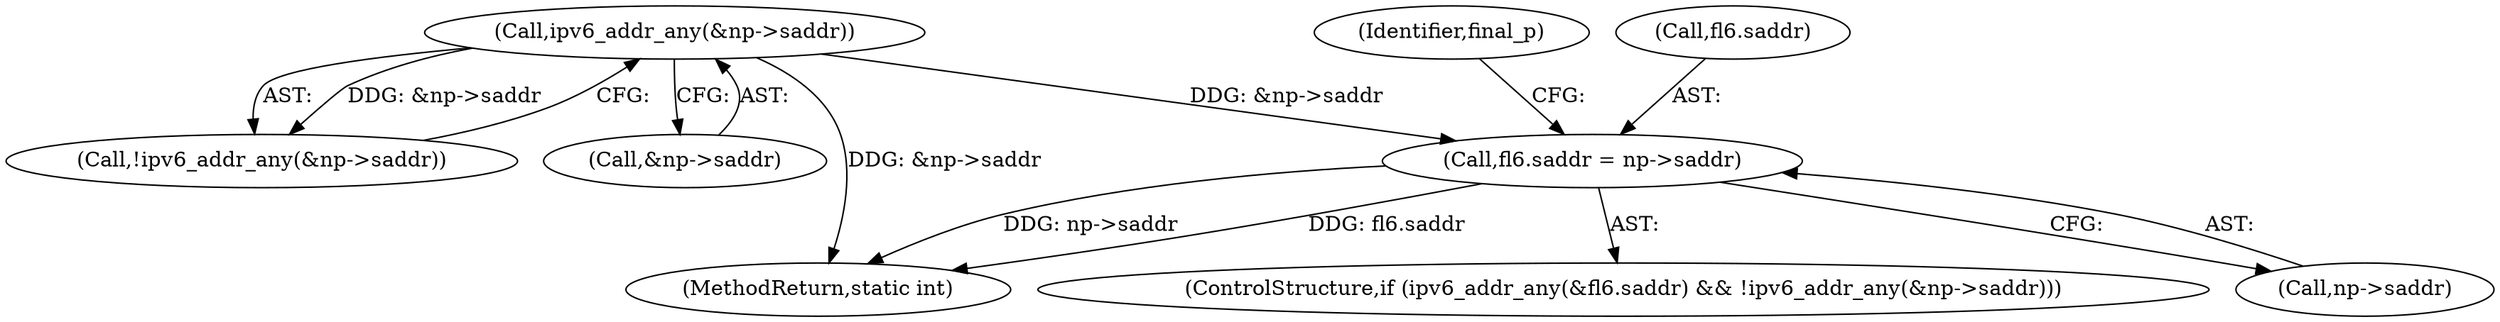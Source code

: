 digraph "0_linux_45f6fad84cc305103b28d73482b344d7f5b76f39_19@pointer" {
"1000480" [label="(Call,fl6.saddr = np->saddr)"];
"1000475" [label="(Call,ipv6_addr_any(&np->saddr))"];
"1000654" [label="(MethodReturn,static int)"];
"1000475" [label="(Call,ipv6_addr_any(&np->saddr))"];
"1000474" [label="(Call,!ipv6_addr_any(&np->saddr))"];
"1000467" [label="(ControlStructure,if (ipv6_addr_any(&fl6.saddr) && !ipv6_addr_any(&np->saddr)))"];
"1000488" [label="(Identifier,final_p)"];
"1000481" [label="(Call,fl6.saddr)"];
"1000476" [label="(Call,&np->saddr)"];
"1000480" [label="(Call,fl6.saddr = np->saddr)"];
"1000484" [label="(Call,np->saddr)"];
"1000480" -> "1000467"  [label="AST: "];
"1000480" -> "1000484"  [label="CFG: "];
"1000481" -> "1000480"  [label="AST: "];
"1000484" -> "1000480"  [label="AST: "];
"1000488" -> "1000480"  [label="CFG: "];
"1000480" -> "1000654"  [label="DDG: fl6.saddr"];
"1000480" -> "1000654"  [label="DDG: np->saddr"];
"1000475" -> "1000480"  [label="DDG: &np->saddr"];
"1000475" -> "1000474"  [label="AST: "];
"1000475" -> "1000476"  [label="CFG: "];
"1000476" -> "1000475"  [label="AST: "];
"1000474" -> "1000475"  [label="CFG: "];
"1000475" -> "1000654"  [label="DDG: &np->saddr"];
"1000475" -> "1000474"  [label="DDG: &np->saddr"];
}
